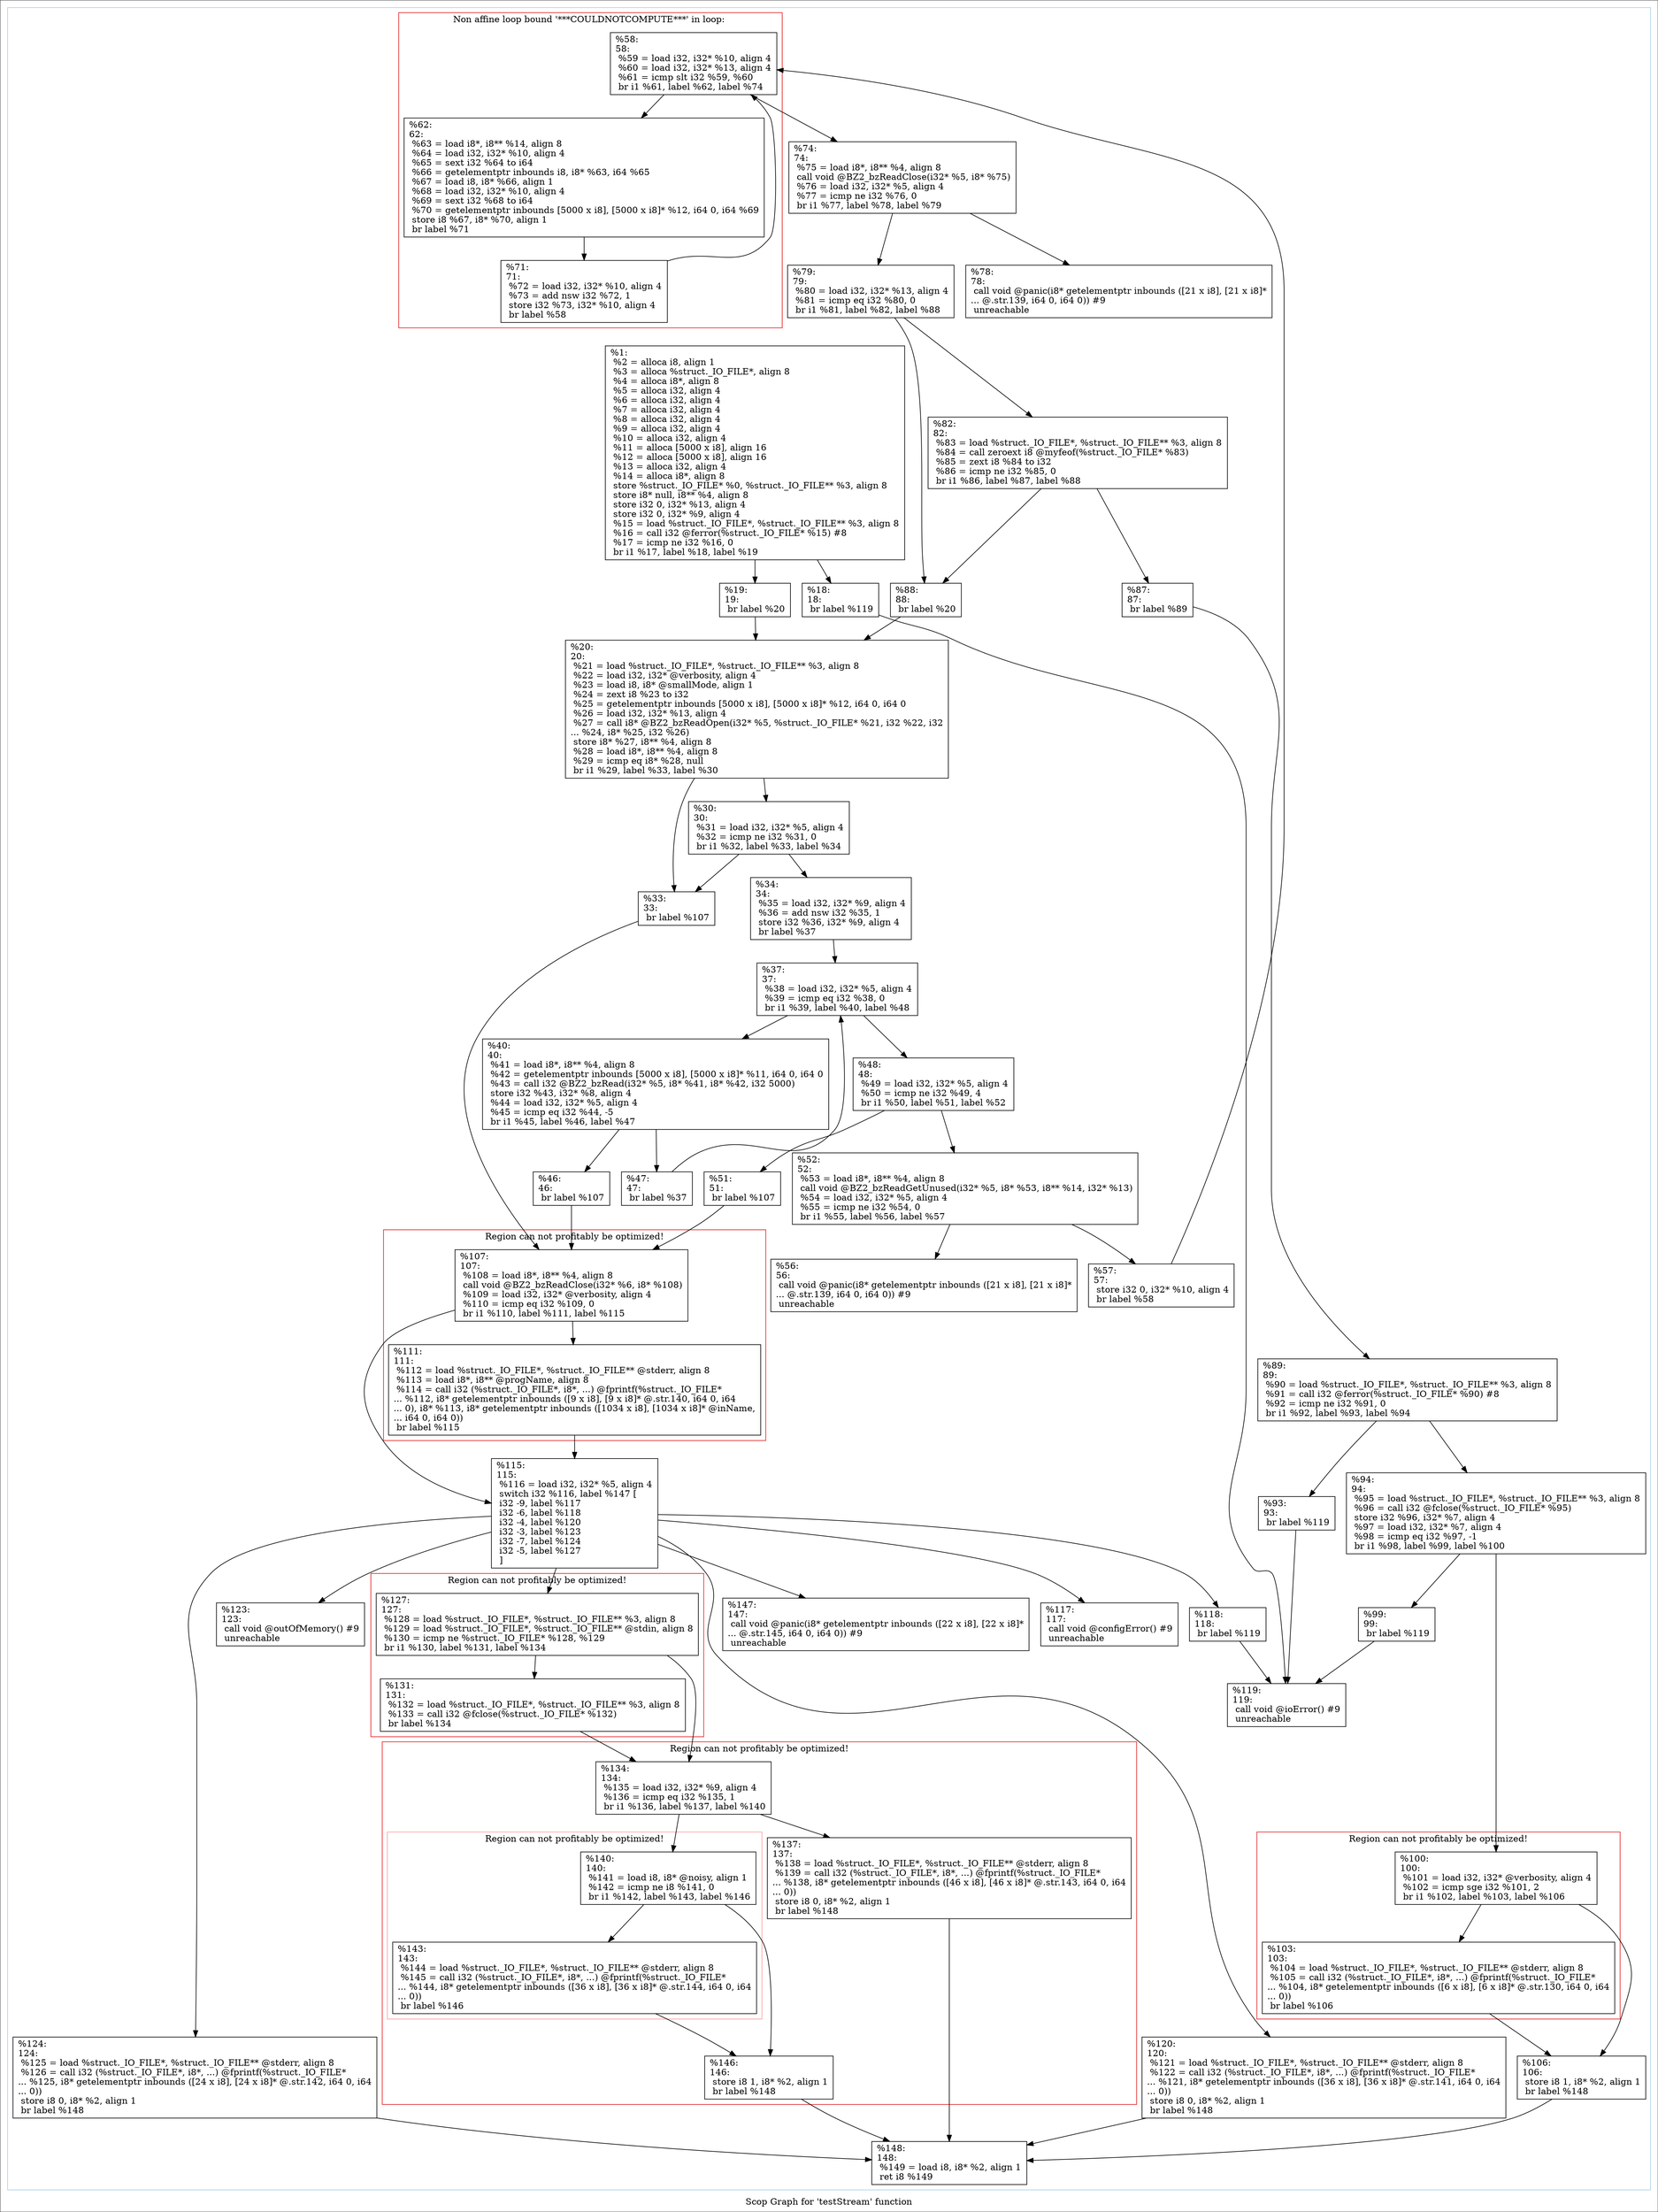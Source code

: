 digraph "Scop Graph for 'testStream' function" {
	label="Scop Graph for 'testStream' function";

	Node0x2674410 [shape=record,label="{%1:\l  %2 = alloca i8, align 1\l  %3 = alloca %struct._IO_FILE*, align 8\l  %4 = alloca i8*, align 8\l  %5 = alloca i32, align 4\l  %6 = alloca i32, align 4\l  %7 = alloca i32, align 4\l  %8 = alloca i32, align 4\l  %9 = alloca i32, align 4\l  %10 = alloca i32, align 4\l  %11 = alloca [5000 x i8], align 16\l  %12 = alloca [5000 x i8], align 16\l  %13 = alloca i32, align 4\l  %14 = alloca i8*, align 8\l  store %struct._IO_FILE* %0, %struct._IO_FILE** %3, align 8\l  store i8* null, i8** %4, align 8\l  store i32 0, i32* %13, align 4\l  store i32 0, i32* %9, align 4\l  %15 = load %struct._IO_FILE*, %struct._IO_FILE** %3, align 8\l  %16 = call i32 @ferror(%struct._IO_FILE* %15) #8\l  %17 = icmp ne i32 %16, 0\l  br i1 %17, label %18, label %19\l}"];
	Node0x2674410 -> Node0x281f780;
	Node0x2674410 -> Node0x2822700;
	Node0x281f780 [shape=record,label="{%18:\l18:                                               \l  br label %119\l}"];
	Node0x281f780 -> Node0x284e810;
	Node0x284e810 [shape=record,label="{%119:\l119:                                              \l  call void @ioError() #9\l  unreachable\l}"];
	Node0x2822700 [shape=record,label="{%19:\l19:                                               \l  br label %20\l}"];
	Node0x2822700 -> Node0x28c0fc0;
	Node0x28c0fc0 [shape=record,label="{%20:\l20:                                               \l  %21 = load %struct._IO_FILE*, %struct._IO_FILE** %3, align 8\l  %22 = load i32, i32* @verbosity, align 4\l  %23 = load i8, i8* @smallMode, align 1\l  %24 = zext i8 %23 to i32\l  %25 = getelementptr inbounds [5000 x i8], [5000 x i8]* %12, i64 0, i64 0\l  %26 = load i32, i32* %13, align 4\l  %27 = call i8* @BZ2_bzReadOpen(i32* %5, %struct._IO_FILE* %21, i32 %22, i32\l... %24, i8* %25, i32 %26)\l  store i8* %27, i8** %4, align 8\l  %28 = load i8*, i8** %4, align 8\l  %29 = icmp eq i8* %28, null\l  br i1 %29, label %33, label %30\l}"];
	Node0x28c0fc0 -> Node0x2679100;
	Node0x28c0fc0 -> Node0x2698d00;
	Node0x2679100 [shape=record,label="{%33:\l33:                                               \l  br label %107\l}"];
	Node0x2679100 -> Node0x28bdac0;
	Node0x28bdac0 [shape=record,label="{%107:\l107:                                              \l  %108 = load i8*, i8** %4, align 8\l  call void @BZ2_bzReadClose(i32* %6, i8* %108)\l  %109 = load i32, i32* @verbosity, align 4\l  %110 = icmp eq i32 %109, 0\l  br i1 %110, label %111, label %115\l}"];
	Node0x28bdac0 -> Node0x25cdcf0;
	Node0x28bdac0 -> Node0x25eac70;
	Node0x25cdcf0 [shape=record,label="{%111:\l111:                                              \l  %112 = load %struct._IO_FILE*, %struct._IO_FILE** @stderr, align 8\l  %113 = load i8*, i8** @progName, align 8\l  %114 = call i32 (%struct._IO_FILE*, i8*, ...) @fprintf(%struct._IO_FILE*\l... %112, i8* getelementptr inbounds ([9 x i8], [9 x i8]* @.str.140, i64 0, i64\l... 0), i8* %113, i8* getelementptr inbounds ([1034 x i8], [1034 x i8]* @inName,\l... i64 0, i64 0))\l  br label %115\l}"];
	Node0x25cdcf0 -> Node0x25eac70;
	Node0x25eac70 [shape=record,label="{%115:\l115:                                              \l  %116 = load i32, i32* %5, align 4\l  switch i32 %116, label %147 [\l    i32 -9, label %117\l    i32 -6, label %118\l    i32 -4, label %120\l    i32 -3, label %123\l    i32 -7, label %124\l    i32 -5, label %127\l  ]\l}"];
	Node0x25eac70 -> Node0x2828280;
	Node0x25eac70 -> Node0x25f1db0;
	Node0x25eac70 -> Node0x26851e0;
	Node0x25eac70 -> Node0x2951720;
	Node0x25eac70 -> Node0x27487b0;
	Node0x25eac70 -> Node0x2669d10;
	Node0x25eac70 -> Node0x2800330;
	Node0x2828280 [shape=record,label="{%147:\l147:                                              \l  call void @panic(i8* getelementptr inbounds ([22 x i8], [22 x i8]*\l... @.str.145, i64 0, i64 0)) #9\l  unreachable\l}"];
	Node0x25f1db0 [shape=record,label="{%117:\l117:                                              \l  call void @configError() #9\l  unreachable\l}"];
	Node0x26851e0 [shape=record,label="{%118:\l118:                                              \l  br label %119\l}"];
	Node0x26851e0 -> Node0x284e810;
	Node0x2951720 [shape=record,label="{%120:\l120:                                              \l  %121 = load %struct._IO_FILE*, %struct._IO_FILE** @stderr, align 8\l  %122 = call i32 (%struct._IO_FILE*, i8*, ...) @fprintf(%struct._IO_FILE*\l... %121, i8* getelementptr inbounds ([36 x i8], [36 x i8]* @.str.141, i64 0, i64\l... 0))\l  store i8 0, i8* %2, align 1\l  br label %148\l}"];
	Node0x2951720 -> Node0x259a450;
	Node0x259a450 [shape=record,label="{%148:\l148:                                              \l  %149 = load i8, i8* %2, align 1\l  ret i8 %149\l}"];
	Node0x27487b0 [shape=record,label="{%123:\l123:                                              \l  call void @outOfMemory() #9\l  unreachable\l}"];
	Node0x2669d10 [shape=record,label="{%124:\l124:                                              \l  %125 = load %struct._IO_FILE*, %struct._IO_FILE** @stderr, align 8\l  %126 = call i32 (%struct._IO_FILE*, i8*, ...) @fprintf(%struct._IO_FILE*\l... %125, i8* getelementptr inbounds ([24 x i8], [24 x i8]* @.str.142, i64 0, i64\l... 0))\l  store i8 0, i8* %2, align 1\l  br label %148\l}"];
	Node0x2669d10 -> Node0x259a450;
	Node0x2800330 [shape=record,label="{%127:\l127:                                              \l  %128 = load %struct._IO_FILE*, %struct._IO_FILE** %3, align 8\l  %129 = load %struct._IO_FILE*, %struct._IO_FILE** @stdin, align 8\l  %130 = icmp ne %struct._IO_FILE* %128, %129\l  br i1 %130, label %131, label %134\l}"];
	Node0x2800330 -> Node0x27a6fb0;
	Node0x2800330 -> Node0x284fcf0;
	Node0x27a6fb0 [shape=record,label="{%131:\l131:                                              \l  %132 = load %struct._IO_FILE*, %struct._IO_FILE** %3, align 8\l  %133 = call i32 @fclose(%struct._IO_FILE* %132)\l  br label %134\l}"];
	Node0x27a6fb0 -> Node0x284fcf0;
	Node0x284fcf0 [shape=record,label="{%134:\l134:                                              \l  %135 = load i32, i32* %9, align 4\l  %136 = icmp eq i32 %135, 1\l  br i1 %136, label %137, label %140\l}"];
	Node0x284fcf0 -> Node0x27f1a60;
	Node0x284fcf0 -> Node0x28c8d70;
	Node0x27f1a60 [shape=record,label="{%137:\l137:                                              \l  %138 = load %struct._IO_FILE*, %struct._IO_FILE** @stderr, align 8\l  %139 = call i32 (%struct._IO_FILE*, i8*, ...) @fprintf(%struct._IO_FILE*\l... %138, i8* getelementptr inbounds ([46 x i8], [46 x i8]* @.str.143, i64 0, i64\l... 0))\l  store i8 0, i8* %2, align 1\l  br label %148\l}"];
	Node0x27f1a60 -> Node0x259a450;
	Node0x28c8d70 [shape=record,label="{%140:\l140:                                              \l  %141 = load i8, i8* @noisy, align 1\l  %142 = icmp ne i8 %141, 0\l  br i1 %142, label %143, label %146\l}"];
	Node0x28c8d70 -> Node0x27cca40;
	Node0x28c8d70 -> Node0x28c9d60;
	Node0x27cca40 [shape=record,label="{%143:\l143:                                              \l  %144 = load %struct._IO_FILE*, %struct._IO_FILE** @stderr, align 8\l  %145 = call i32 (%struct._IO_FILE*, i8*, ...) @fprintf(%struct._IO_FILE*\l... %144, i8* getelementptr inbounds ([36 x i8], [36 x i8]* @.str.144, i64 0, i64\l... 0))\l  br label %146\l}"];
	Node0x27cca40 -> Node0x28c9d60;
	Node0x28c9d60 [shape=record,label="{%146:\l146:                                              \l  store i8 1, i8* %2, align 1\l  br label %148\l}"];
	Node0x28c9d60 -> Node0x259a450;
	Node0x2698d00 [shape=record,label="{%30:\l30:                                               \l  %31 = load i32, i32* %5, align 4\l  %32 = icmp ne i32 %31, 0\l  br i1 %32, label %33, label %34\l}"];
	Node0x2698d00 -> Node0x2679100;
	Node0x2698d00 -> Node0x27fcb50;
	Node0x27fcb50 [shape=record,label="{%34:\l34:                                               \l  %35 = load i32, i32* %9, align 4\l  %36 = add nsw i32 %35, 1\l  store i32 %36, i32* %9, align 4\l  br label %37\l}"];
	Node0x27fcb50 -> Node0x28e8ff0;
	Node0x28e8ff0 [shape=record,label="{%37:\l37:                                               \l  %38 = load i32, i32* %5, align 4\l  %39 = icmp eq i32 %38, 0\l  br i1 %39, label %40, label %48\l}"];
	Node0x28e8ff0 -> Node0x287e090;
	Node0x28e8ff0 -> Node0x28e05a0;
	Node0x287e090 [shape=record,label="{%40:\l40:                                               \l  %41 = load i8*, i8** %4, align 8\l  %42 = getelementptr inbounds [5000 x i8], [5000 x i8]* %11, i64 0, i64 0\l  %43 = call i32 @BZ2_bzRead(i32* %5, i8* %41, i8* %42, i32 5000)\l  store i32 %43, i32* %8, align 4\l  %44 = load i32, i32* %5, align 4\l  %45 = icmp eq i32 %44, -5\l  br i1 %45, label %46, label %47\l}"];
	Node0x287e090 -> Node0x28467f0;
	Node0x287e090 -> Node0x27dd9e0;
	Node0x28467f0 [shape=record,label="{%46:\l46:                                               \l  br label %107\l}"];
	Node0x28467f0 -> Node0x28bdac0;
	Node0x27dd9e0 [shape=record,label="{%47:\l47:                                               \l  br label %37\l}"];
	Node0x27dd9e0 -> Node0x28e8ff0;
	Node0x28e05a0 [shape=record,label="{%48:\l48:                                               \l  %49 = load i32, i32* %5, align 4\l  %50 = icmp ne i32 %49, 4\l  br i1 %50, label %51, label %52\l}"];
	Node0x28e05a0 -> Node0x2832ac0;
	Node0x28e05a0 -> Node0x27d45c0;
	Node0x2832ac0 [shape=record,label="{%51:\l51:                                               \l  br label %107\l}"];
	Node0x2832ac0 -> Node0x28bdac0;
	Node0x27d45c0 [shape=record,label="{%52:\l52:                                               \l  %53 = load i8*, i8** %4, align 8\l  call void @BZ2_bzReadGetUnused(i32* %5, i8* %53, i8** %14, i32* %13)\l  %54 = load i32, i32* %5, align 4\l  %55 = icmp ne i32 %54, 0\l  br i1 %55, label %56, label %57\l}"];
	Node0x27d45c0 -> Node0x2803e50;
	Node0x27d45c0 -> Node0x258f0c0;
	Node0x2803e50 [shape=record,label="{%56:\l56:                                               \l  call void @panic(i8* getelementptr inbounds ([21 x i8], [21 x i8]*\l... @.str.139, i64 0, i64 0)) #9\l  unreachable\l}"];
	Node0x258f0c0 [shape=record,label="{%57:\l57:                                               \l  store i32 0, i32* %10, align 4\l  br label %58\l}"];
	Node0x258f0c0 -> Node0x281b540;
	Node0x281b540 [shape=record,label="{%58:\l58:                                               \l  %59 = load i32, i32* %10, align 4\l  %60 = load i32, i32* %13, align 4\l  %61 = icmp slt i32 %59, %60\l  br i1 %61, label %62, label %74\l}"];
	Node0x281b540 -> Node0x27c9d50;
	Node0x281b540 -> Node0x2798fa0;
	Node0x27c9d50 [shape=record,label="{%62:\l62:                                               \l  %63 = load i8*, i8** %14, align 8\l  %64 = load i32, i32* %10, align 4\l  %65 = sext i32 %64 to i64\l  %66 = getelementptr inbounds i8, i8* %63, i64 %65\l  %67 = load i8, i8* %66, align 1\l  %68 = load i32, i32* %10, align 4\l  %69 = sext i32 %68 to i64\l  %70 = getelementptr inbounds [5000 x i8], [5000 x i8]* %12, i64 0, i64 %69\l  store i8 %67, i8* %70, align 1\l  br label %71\l}"];
	Node0x27c9d50 -> Node0x28d6190;
	Node0x28d6190 [shape=record,label="{%71:\l71:                                               \l  %72 = load i32, i32* %10, align 4\l  %73 = add nsw i32 %72, 1\l  store i32 %73, i32* %10, align 4\l  br label %58\l}"];
	Node0x28d6190 -> Node0x281b540[constraint=false];
	Node0x2798fa0 [shape=record,label="{%74:\l74:                                               \l  %75 = load i8*, i8** %4, align 8\l  call void @BZ2_bzReadClose(i32* %5, i8* %75)\l  %76 = load i32, i32* %5, align 4\l  %77 = icmp ne i32 %76, 0\l  br i1 %77, label %78, label %79\l}"];
	Node0x2798fa0 -> Node0x2821f60;
	Node0x2798fa0 -> Node0x281bb00;
	Node0x2821f60 [shape=record,label="{%78:\l78:                                               \l  call void @panic(i8* getelementptr inbounds ([21 x i8], [21 x i8]*\l... @.str.139, i64 0, i64 0)) #9\l  unreachable\l}"];
	Node0x281bb00 [shape=record,label="{%79:\l79:                                               \l  %80 = load i32, i32* %13, align 4\l  %81 = icmp eq i32 %80, 0\l  br i1 %81, label %82, label %88\l}"];
	Node0x281bb00 -> Node0x296d6d0;
	Node0x281bb00 -> Node0x28bdcf0;
	Node0x296d6d0 [shape=record,label="{%82:\l82:                                               \l  %83 = load %struct._IO_FILE*, %struct._IO_FILE** %3, align 8\l  %84 = call zeroext i8 @myfeof(%struct._IO_FILE* %83)\l  %85 = zext i8 %84 to i32\l  %86 = icmp ne i32 %85, 0\l  br i1 %86, label %87, label %88\l}"];
	Node0x296d6d0 -> Node0x28be940;
	Node0x296d6d0 -> Node0x28bdcf0;
	Node0x28be940 [shape=record,label="{%87:\l87:                                               \l  br label %89\l}"];
	Node0x28be940 -> Node0x25b34b0;
	Node0x25b34b0 [shape=record,label="{%89:\l89:                                               \l  %90 = load %struct._IO_FILE*, %struct._IO_FILE** %3, align 8\l  %91 = call i32 @ferror(%struct._IO_FILE* %90) #8\l  %92 = icmp ne i32 %91, 0\l  br i1 %92, label %93, label %94\l}"];
	Node0x25b34b0 -> Node0x28dcff0;
	Node0x25b34b0 -> Node0x27d2b00;
	Node0x28dcff0 [shape=record,label="{%93:\l93:                                               \l  br label %119\l}"];
	Node0x28dcff0 -> Node0x284e810;
	Node0x27d2b00 [shape=record,label="{%94:\l94:                                               \l  %95 = load %struct._IO_FILE*, %struct._IO_FILE** %3, align 8\l  %96 = call i32 @fclose(%struct._IO_FILE* %95)\l  store i32 %96, i32* %7, align 4\l  %97 = load i32, i32* %7, align 4\l  %98 = icmp eq i32 %97, -1\l  br i1 %98, label %99, label %100\l}"];
	Node0x27d2b00 -> Node0x28142b0;
	Node0x27d2b00 -> Node0x2844b00;
	Node0x28142b0 [shape=record,label="{%99:\l99:                                               \l  br label %119\l}"];
	Node0x28142b0 -> Node0x284e810;
	Node0x2844b00 [shape=record,label="{%100:\l100:                                              \l  %101 = load i32, i32* @verbosity, align 4\l  %102 = icmp sge i32 %101, 2\l  br i1 %102, label %103, label %106\l}"];
	Node0x2844b00 -> Node0x27346d0;
	Node0x2844b00 -> Node0x25c3c30;
	Node0x27346d0 [shape=record,label="{%103:\l103:                                              \l  %104 = load %struct._IO_FILE*, %struct._IO_FILE** @stderr, align 8\l  %105 = call i32 (%struct._IO_FILE*, i8*, ...) @fprintf(%struct._IO_FILE*\l... %104, i8* getelementptr inbounds ([6 x i8], [6 x i8]* @.str.130, i64 0, i64\l... 0))\l  br label %106\l}"];
	Node0x27346d0 -> Node0x25c3c30;
	Node0x25c3c30 [shape=record,label="{%106:\l106:                                              \l  store i8 1, i8* %2, align 1\l  br label %148\l}"];
	Node0x25c3c30 -> Node0x259a450;
	Node0x28bdcf0 [shape=record,label="{%88:\l88:                                               \l  br label %20\l}"];
	Node0x28bdcf0 -> Node0x28c0fc0;
	colorscheme = "paired12"
        subgraph cluster_0x2941c60 {
          label = "";
          style = solid;
          color = 1
          subgraph cluster_0x28ef750 {
            label = "Region can not profitably be optimized!";
            style = solid;
            color = 6
            Node0x28bdac0;
            Node0x25cdcf0;
          }
          subgraph cluster_0x2941dd0 {
            label = "Region can not profitably be optimized!";
            style = solid;
            color = 6
            Node0x2800330;
            Node0x27a6fb0;
          }
          subgraph cluster_0x2931ea0 {
            label = "Region can not profitably be optimized!";
            style = solid;
            color = 6
            subgraph cluster_0x292a4f0 {
              label = "Region can not profitably be optimized!";
              style = solid;
              color = 5
              Node0x28c8d70;
              Node0x27cca40;
            }
            Node0x284fcf0;
            Node0x27f1a60;
            Node0x28c9d60;
          }
          subgraph cluster_0x2929030 {
            label = "Non affine loop bound '***COULDNOTCOMPUTE***' in loop: ";
            style = solid;
            color = 6
            Node0x281b540;
            Node0x27c9d50;
            Node0x28d6190;
          }
          subgraph cluster_0x2928fb0 {
            label = "Region can not profitably be optimized!";
            style = solid;
            color = 6
            Node0x2844b00;
            Node0x27346d0;
          }
          Node0x2674410;
          Node0x281f780;
          Node0x284e810;
          Node0x2822700;
          Node0x28c0fc0;
          Node0x2679100;
          Node0x25eac70;
          Node0x2828280;
          Node0x25f1db0;
          Node0x26851e0;
          Node0x2951720;
          Node0x259a450;
          Node0x27487b0;
          Node0x2669d10;
          Node0x2698d00;
          Node0x27fcb50;
          Node0x28e8ff0;
          Node0x287e090;
          Node0x28467f0;
          Node0x27dd9e0;
          Node0x28e05a0;
          Node0x2832ac0;
          Node0x27d45c0;
          Node0x2803e50;
          Node0x258f0c0;
          Node0x2798fa0;
          Node0x2821f60;
          Node0x281bb00;
          Node0x296d6d0;
          Node0x28be940;
          Node0x25b34b0;
          Node0x28dcff0;
          Node0x27d2b00;
          Node0x28142b0;
          Node0x25c3c30;
          Node0x28bdcf0;
        }
}

